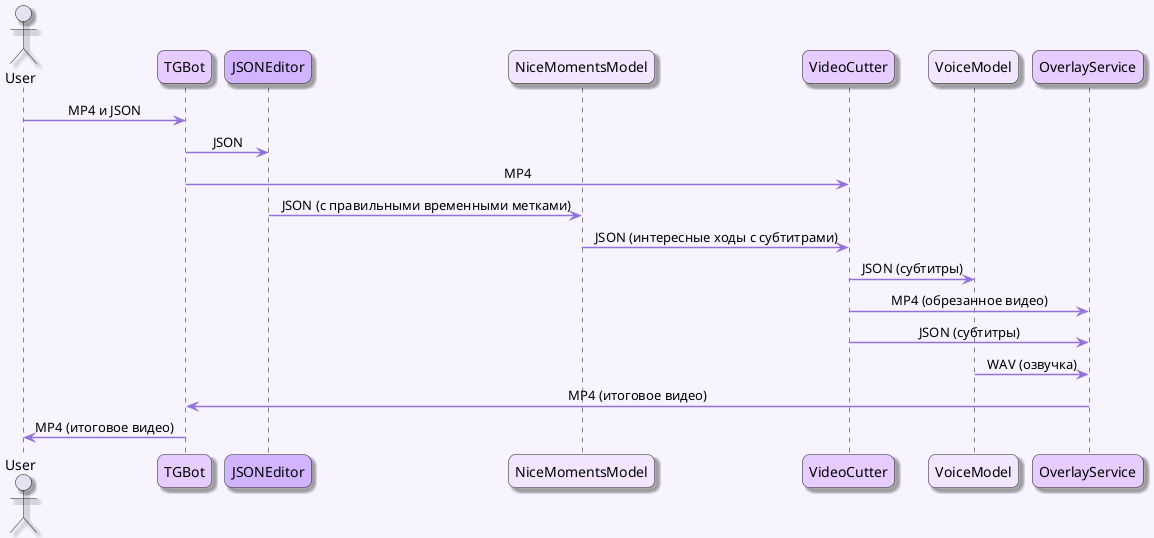 @startuml



' Фиолетовый стиль
skinparam {
  backgroundColor #F8F4FF
  componentBorderColor #8A2BE2
  classBorderColor #7B68EE
  noteBorderColor #BA55D3
  classBackgroundColor #E6CCFF
  interfaceBackgroundColor #D1B3FF
  methodBackgroundColor #F2E6FF
  noteBackgroundColor #F5D7FF
  defaultTextColor #4B0082
  arrowColor #9370DB
  arrowThickness 1.5
  packageStyle rectangle
  roundCorner 15
  shadowing true
  actorStyle rectangle
  sequenceMessageAlign center
}

actor User

participant TGBot #E6CCFF
'Telegram-бот

participant JSONEditor #D1B3FF
'Сервис для обработки JSON: выявление правильных timestamp

participant NiceMomentsModel #F2E6FF
'Модель для определения интересных моментов и генерации субтитров

participant VideoCutter #E6CCFF
'Сервис для обрезки видео: получаем итоговое видео без субтитров, озвучки, эффектов

participant VoiceModel #F2E6FF
'Модель для генерации озвучки

participant OverlayService #E6CCFF
'Сервис для наложения субтитров и озвучки


User -> TGBot : MP4 и JSON
TGBot -> JSONEditor : JSON 
TGBot -> VideoCutter : MP4
JSONEditor -> NiceMomentsModel : JSON (с правильными временными метками)
NiceMomentsModel -> VideoCutter : JSON (интересные ходы с субтитрами)
VideoCutter -> VoiceModel : JSON (субтитры)

VideoCutter -> OverlayService : MP4 (обрезанное видео)
VideoCutter -> OverlayService : JSON (субтитры)
VoiceModel -> OverlayService : WAV (озвучка)

OverlayService -> TGBot : MP4 (итоговое видео)
TGBot -> User : MP4 (итоговое видео)



@enduml